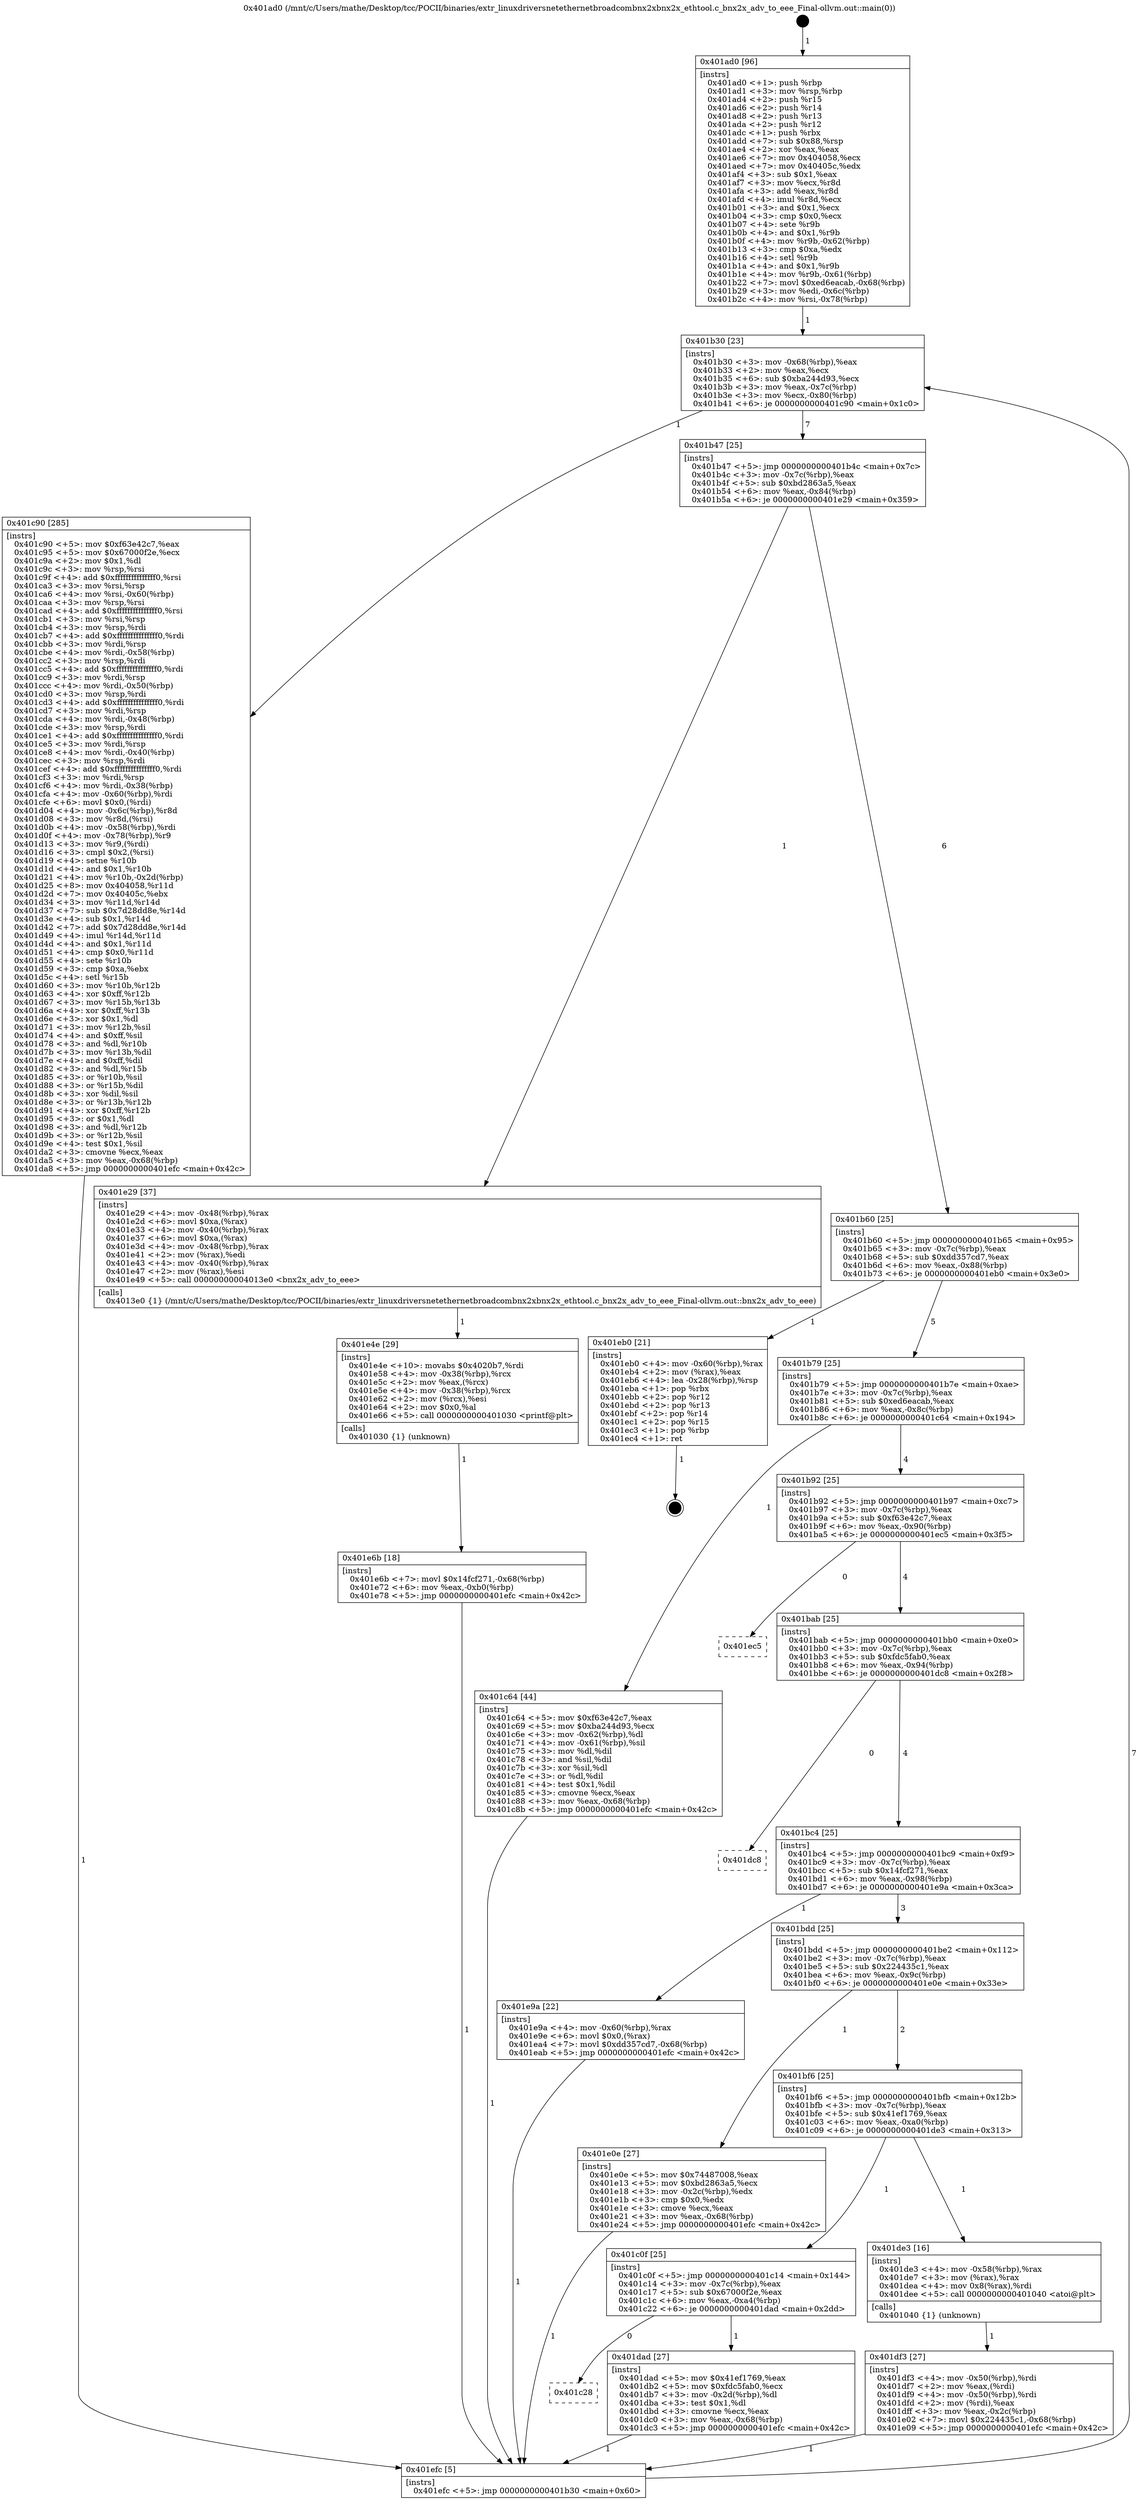 digraph "0x401ad0" {
  label = "0x401ad0 (/mnt/c/Users/mathe/Desktop/tcc/POCII/binaries/extr_linuxdriversnetethernetbroadcombnx2xbnx2x_ethtool.c_bnx2x_adv_to_eee_Final-ollvm.out::main(0))"
  labelloc = "t"
  node[shape=record]

  Entry [label="",width=0.3,height=0.3,shape=circle,fillcolor=black,style=filled]
  "0x401b30" [label="{
     0x401b30 [23]\l
     | [instrs]\l
     &nbsp;&nbsp;0x401b30 \<+3\>: mov -0x68(%rbp),%eax\l
     &nbsp;&nbsp;0x401b33 \<+2\>: mov %eax,%ecx\l
     &nbsp;&nbsp;0x401b35 \<+6\>: sub $0xba244d93,%ecx\l
     &nbsp;&nbsp;0x401b3b \<+3\>: mov %eax,-0x7c(%rbp)\l
     &nbsp;&nbsp;0x401b3e \<+3\>: mov %ecx,-0x80(%rbp)\l
     &nbsp;&nbsp;0x401b41 \<+6\>: je 0000000000401c90 \<main+0x1c0\>\l
  }"]
  "0x401c90" [label="{
     0x401c90 [285]\l
     | [instrs]\l
     &nbsp;&nbsp;0x401c90 \<+5\>: mov $0xf63e42c7,%eax\l
     &nbsp;&nbsp;0x401c95 \<+5\>: mov $0x67000f2e,%ecx\l
     &nbsp;&nbsp;0x401c9a \<+2\>: mov $0x1,%dl\l
     &nbsp;&nbsp;0x401c9c \<+3\>: mov %rsp,%rsi\l
     &nbsp;&nbsp;0x401c9f \<+4\>: add $0xfffffffffffffff0,%rsi\l
     &nbsp;&nbsp;0x401ca3 \<+3\>: mov %rsi,%rsp\l
     &nbsp;&nbsp;0x401ca6 \<+4\>: mov %rsi,-0x60(%rbp)\l
     &nbsp;&nbsp;0x401caa \<+3\>: mov %rsp,%rsi\l
     &nbsp;&nbsp;0x401cad \<+4\>: add $0xfffffffffffffff0,%rsi\l
     &nbsp;&nbsp;0x401cb1 \<+3\>: mov %rsi,%rsp\l
     &nbsp;&nbsp;0x401cb4 \<+3\>: mov %rsp,%rdi\l
     &nbsp;&nbsp;0x401cb7 \<+4\>: add $0xfffffffffffffff0,%rdi\l
     &nbsp;&nbsp;0x401cbb \<+3\>: mov %rdi,%rsp\l
     &nbsp;&nbsp;0x401cbe \<+4\>: mov %rdi,-0x58(%rbp)\l
     &nbsp;&nbsp;0x401cc2 \<+3\>: mov %rsp,%rdi\l
     &nbsp;&nbsp;0x401cc5 \<+4\>: add $0xfffffffffffffff0,%rdi\l
     &nbsp;&nbsp;0x401cc9 \<+3\>: mov %rdi,%rsp\l
     &nbsp;&nbsp;0x401ccc \<+4\>: mov %rdi,-0x50(%rbp)\l
     &nbsp;&nbsp;0x401cd0 \<+3\>: mov %rsp,%rdi\l
     &nbsp;&nbsp;0x401cd3 \<+4\>: add $0xfffffffffffffff0,%rdi\l
     &nbsp;&nbsp;0x401cd7 \<+3\>: mov %rdi,%rsp\l
     &nbsp;&nbsp;0x401cda \<+4\>: mov %rdi,-0x48(%rbp)\l
     &nbsp;&nbsp;0x401cde \<+3\>: mov %rsp,%rdi\l
     &nbsp;&nbsp;0x401ce1 \<+4\>: add $0xfffffffffffffff0,%rdi\l
     &nbsp;&nbsp;0x401ce5 \<+3\>: mov %rdi,%rsp\l
     &nbsp;&nbsp;0x401ce8 \<+4\>: mov %rdi,-0x40(%rbp)\l
     &nbsp;&nbsp;0x401cec \<+3\>: mov %rsp,%rdi\l
     &nbsp;&nbsp;0x401cef \<+4\>: add $0xfffffffffffffff0,%rdi\l
     &nbsp;&nbsp;0x401cf3 \<+3\>: mov %rdi,%rsp\l
     &nbsp;&nbsp;0x401cf6 \<+4\>: mov %rdi,-0x38(%rbp)\l
     &nbsp;&nbsp;0x401cfa \<+4\>: mov -0x60(%rbp),%rdi\l
     &nbsp;&nbsp;0x401cfe \<+6\>: movl $0x0,(%rdi)\l
     &nbsp;&nbsp;0x401d04 \<+4\>: mov -0x6c(%rbp),%r8d\l
     &nbsp;&nbsp;0x401d08 \<+3\>: mov %r8d,(%rsi)\l
     &nbsp;&nbsp;0x401d0b \<+4\>: mov -0x58(%rbp),%rdi\l
     &nbsp;&nbsp;0x401d0f \<+4\>: mov -0x78(%rbp),%r9\l
     &nbsp;&nbsp;0x401d13 \<+3\>: mov %r9,(%rdi)\l
     &nbsp;&nbsp;0x401d16 \<+3\>: cmpl $0x2,(%rsi)\l
     &nbsp;&nbsp;0x401d19 \<+4\>: setne %r10b\l
     &nbsp;&nbsp;0x401d1d \<+4\>: and $0x1,%r10b\l
     &nbsp;&nbsp;0x401d21 \<+4\>: mov %r10b,-0x2d(%rbp)\l
     &nbsp;&nbsp;0x401d25 \<+8\>: mov 0x404058,%r11d\l
     &nbsp;&nbsp;0x401d2d \<+7\>: mov 0x40405c,%ebx\l
     &nbsp;&nbsp;0x401d34 \<+3\>: mov %r11d,%r14d\l
     &nbsp;&nbsp;0x401d37 \<+7\>: sub $0x7d28dd8e,%r14d\l
     &nbsp;&nbsp;0x401d3e \<+4\>: sub $0x1,%r14d\l
     &nbsp;&nbsp;0x401d42 \<+7\>: add $0x7d28dd8e,%r14d\l
     &nbsp;&nbsp;0x401d49 \<+4\>: imul %r14d,%r11d\l
     &nbsp;&nbsp;0x401d4d \<+4\>: and $0x1,%r11d\l
     &nbsp;&nbsp;0x401d51 \<+4\>: cmp $0x0,%r11d\l
     &nbsp;&nbsp;0x401d55 \<+4\>: sete %r10b\l
     &nbsp;&nbsp;0x401d59 \<+3\>: cmp $0xa,%ebx\l
     &nbsp;&nbsp;0x401d5c \<+4\>: setl %r15b\l
     &nbsp;&nbsp;0x401d60 \<+3\>: mov %r10b,%r12b\l
     &nbsp;&nbsp;0x401d63 \<+4\>: xor $0xff,%r12b\l
     &nbsp;&nbsp;0x401d67 \<+3\>: mov %r15b,%r13b\l
     &nbsp;&nbsp;0x401d6a \<+4\>: xor $0xff,%r13b\l
     &nbsp;&nbsp;0x401d6e \<+3\>: xor $0x1,%dl\l
     &nbsp;&nbsp;0x401d71 \<+3\>: mov %r12b,%sil\l
     &nbsp;&nbsp;0x401d74 \<+4\>: and $0xff,%sil\l
     &nbsp;&nbsp;0x401d78 \<+3\>: and %dl,%r10b\l
     &nbsp;&nbsp;0x401d7b \<+3\>: mov %r13b,%dil\l
     &nbsp;&nbsp;0x401d7e \<+4\>: and $0xff,%dil\l
     &nbsp;&nbsp;0x401d82 \<+3\>: and %dl,%r15b\l
     &nbsp;&nbsp;0x401d85 \<+3\>: or %r10b,%sil\l
     &nbsp;&nbsp;0x401d88 \<+3\>: or %r15b,%dil\l
     &nbsp;&nbsp;0x401d8b \<+3\>: xor %dil,%sil\l
     &nbsp;&nbsp;0x401d8e \<+3\>: or %r13b,%r12b\l
     &nbsp;&nbsp;0x401d91 \<+4\>: xor $0xff,%r12b\l
     &nbsp;&nbsp;0x401d95 \<+3\>: or $0x1,%dl\l
     &nbsp;&nbsp;0x401d98 \<+3\>: and %dl,%r12b\l
     &nbsp;&nbsp;0x401d9b \<+3\>: or %r12b,%sil\l
     &nbsp;&nbsp;0x401d9e \<+4\>: test $0x1,%sil\l
     &nbsp;&nbsp;0x401da2 \<+3\>: cmovne %ecx,%eax\l
     &nbsp;&nbsp;0x401da5 \<+3\>: mov %eax,-0x68(%rbp)\l
     &nbsp;&nbsp;0x401da8 \<+5\>: jmp 0000000000401efc \<main+0x42c\>\l
  }"]
  "0x401b47" [label="{
     0x401b47 [25]\l
     | [instrs]\l
     &nbsp;&nbsp;0x401b47 \<+5\>: jmp 0000000000401b4c \<main+0x7c\>\l
     &nbsp;&nbsp;0x401b4c \<+3\>: mov -0x7c(%rbp),%eax\l
     &nbsp;&nbsp;0x401b4f \<+5\>: sub $0xbd2863a5,%eax\l
     &nbsp;&nbsp;0x401b54 \<+6\>: mov %eax,-0x84(%rbp)\l
     &nbsp;&nbsp;0x401b5a \<+6\>: je 0000000000401e29 \<main+0x359\>\l
  }"]
  Exit [label="",width=0.3,height=0.3,shape=circle,fillcolor=black,style=filled,peripheries=2]
  "0x401e29" [label="{
     0x401e29 [37]\l
     | [instrs]\l
     &nbsp;&nbsp;0x401e29 \<+4\>: mov -0x48(%rbp),%rax\l
     &nbsp;&nbsp;0x401e2d \<+6\>: movl $0xa,(%rax)\l
     &nbsp;&nbsp;0x401e33 \<+4\>: mov -0x40(%rbp),%rax\l
     &nbsp;&nbsp;0x401e37 \<+6\>: movl $0xa,(%rax)\l
     &nbsp;&nbsp;0x401e3d \<+4\>: mov -0x48(%rbp),%rax\l
     &nbsp;&nbsp;0x401e41 \<+2\>: mov (%rax),%edi\l
     &nbsp;&nbsp;0x401e43 \<+4\>: mov -0x40(%rbp),%rax\l
     &nbsp;&nbsp;0x401e47 \<+2\>: mov (%rax),%esi\l
     &nbsp;&nbsp;0x401e49 \<+5\>: call 00000000004013e0 \<bnx2x_adv_to_eee\>\l
     | [calls]\l
     &nbsp;&nbsp;0x4013e0 \{1\} (/mnt/c/Users/mathe/Desktop/tcc/POCII/binaries/extr_linuxdriversnetethernetbroadcombnx2xbnx2x_ethtool.c_bnx2x_adv_to_eee_Final-ollvm.out::bnx2x_adv_to_eee)\l
  }"]
  "0x401b60" [label="{
     0x401b60 [25]\l
     | [instrs]\l
     &nbsp;&nbsp;0x401b60 \<+5\>: jmp 0000000000401b65 \<main+0x95\>\l
     &nbsp;&nbsp;0x401b65 \<+3\>: mov -0x7c(%rbp),%eax\l
     &nbsp;&nbsp;0x401b68 \<+5\>: sub $0xdd357cd7,%eax\l
     &nbsp;&nbsp;0x401b6d \<+6\>: mov %eax,-0x88(%rbp)\l
     &nbsp;&nbsp;0x401b73 \<+6\>: je 0000000000401eb0 \<main+0x3e0\>\l
  }"]
  "0x401e6b" [label="{
     0x401e6b [18]\l
     | [instrs]\l
     &nbsp;&nbsp;0x401e6b \<+7\>: movl $0x14fcf271,-0x68(%rbp)\l
     &nbsp;&nbsp;0x401e72 \<+6\>: mov %eax,-0xb0(%rbp)\l
     &nbsp;&nbsp;0x401e78 \<+5\>: jmp 0000000000401efc \<main+0x42c\>\l
  }"]
  "0x401eb0" [label="{
     0x401eb0 [21]\l
     | [instrs]\l
     &nbsp;&nbsp;0x401eb0 \<+4\>: mov -0x60(%rbp),%rax\l
     &nbsp;&nbsp;0x401eb4 \<+2\>: mov (%rax),%eax\l
     &nbsp;&nbsp;0x401eb6 \<+4\>: lea -0x28(%rbp),%rsp\l
     &nbsp;&nbsp;0x401eba \<+1\>: pop %rbx\l
     &nbsp;&nbsp;0x401ebb \<+2\>: pop %r12\l
     &nbsp;&nbsp;0x401ebd \<+2\>: pop %r13\l
     &nbsp;&nbsp;0x401ebf \<+2\>: pop %r14\l
     &nbsp;&nbsp;0x401ec1 \<+2\>: pop %r15\l
     &nbsp;&nbsp;0x401ec3 \<+1\>: pop %rbp\l
     &nbsp;&nbsp;0x401ec4 \<+1\>: ret\l
  }"]
  "0x401b79" [label="{
     0x401b79 [25]\l
     | [instrs]\l
     &nbsp;&nbsp;0x401b79 \<+5\>: jmp 0000000000401b7e \<main+0xae\>\l
     &nbsp;&nbsp;0x401b7e \<+3\>: mov -0x7c(%rbp),%eax\l
     &nbsp;&nbsp;0x401b81 \<+5\>: sub $0xed6eacab,%eax\l
     &nbsp;&nbsp;0x401b86 \<+6\>: mov %eax,-0x8c(%rbp)\l
     &nbsp;&nbsp;0x401b8c \<+6\>: je 0000000000401c64 \<main+0x194\>\l
  }"]
  "0x401e4e" [label="{
     0x401e4e [29]\l
     | [instrs]\l
     &nbsp;&nbsp;0x401e4e \<+10\>: movabs $0x4020b7,%rdi\l
     &nbsp;&nbsp;0x401e58 \<+4\>: mov -0x38(%rbp),%rcx\l
     &nbsp;&nbsp;0x401e5c \<+2\>: mov %eax,(%rcx)\l
     &nbsp;&nbsp;0x401e5e \<+4\>: mov -0x38(%rbp),%rcx\l
     &nbsp;&nbsp;0x401e62 \<+2\>: mov (%rcx),%esi\l
     &nbsp;&nbsp;0x401e64 \<+2\>: mov $0x0,%al\l
     &nbsp;&nbsp;0x401e66 \<+5\>: call 0000000000401030 \<printf@plt\>\l
     | [calls]\l
     &nbsp;&nbsp;0x401030 \{1\} (unknown)\l
  }"]
  "0x401c64" [label="{
     0x401c64 [44]\l
     | [instrs]\l
     &nbsp;&nbsp;0x401c64 \<+5\>: mov $0xf63e42c7,%eax\l
     &nbsp;&nbsp;0x401c69 \<+5\>: mov $0xba244d93,%ecx\l
     &nbsp;&nbsp;0x401c6e \<+3\>: mov -0x62(%rbp),%dl\l
     &nbsp;&nbsp;0x401c71 \<+4\>: mov -0x61(%rbp),%sil\l
     &nbsp;&nbsp;0x401c75 \<+3\>: mov %dl,%dil\l
     &nbsp;&nbsp;0x401c78 \<+3\>: and %sil,%dil\l
     &nbsp;&nbsp;0x401c7b \<+3\>: xor %sil,%dl\l
     &nbsp;&nbsp;0x401c7e \<+3\>: or %dl,%dil\l
     &nbsp;&nbsp;0x401c81 \<+4\>: test $0x1,%dil\l
     &nbsp;&nbsp;0x401c85 \<+3\>: cmovne %ecx,%eax\l
     &nbsp;&nbsp;0x401c88 \<+3\>: mov %eax,-0x68(%rbp)\l
     &nbsp;&nbsp;0x401c8b \<+5\>: jmp 0000000000401efc \<main+0x42c\>\l
  }"]
  "0x401b92" [label="{
     0x401b92 [25]\l
     | [instrs]\l
     &nbsp;&nbsp;0x401b92 \<+5\>: jmp 0000000000401b97 \<main+0xc7\>\l
     &nbsp;&nbsp;0x401b97 \<+3\>: mov -0x7c(%rbp),%eax\l
     &nbsp;&nbsp;0x401b9a \<+5\>: sub $0xf63e42c7,%eax\l
     &nbsp;&nbsp;0x401b9f \<+6\>: mov %eax,-0x90(%rbp)\l
     &nbsp;&nbsp;0x401ba5 \<+6\>: je 0000000000401ec5 \<main+0x3f5\>\l
  }"]
  "0x401efc" [label="{
     0x401efc [5]\l
     | [instrs]\l
     &nbsp;&nbsp;0x401efc \<+5\>: jmp 0000000000401b30 \<main+0x60\>\l
  }"]
  "0x401ad0" [label="{
     0x401ad0 [96]\l
     | [instrs]\l
     &nbsp;&nbsp;0x401ad0 \<+1\>: push %rbp\l
     &nbsp;&nbsp;0x401ad1 \<+3\>: mov %rsp,%rbp\l
     &nbsp;&nbsp;0x401ad4 \<+2\>: push %r15\l
     &nbsp;&nbsp;0x401ad6 \<+2\>: push %r14\l
     &nbsp;&nbsp;0x401ad8 \<+2\>: push %r13\l
     &nbsp;&nbsp;0x401ada \<+2\>: push %r12\l
     &nbsp;&nbsp;0x401adc \<+1\>: push %rbx\l
     &nbsp;&nbsp;0x401add \<+7\>: sub $0x88,%rsp\l
     &nbsp;&nbsp;0x401ae4 \<+2\>: xor %eax,%eax\l
     &nbsp;&nbsp;0x401ae6 \<+7\>: mov 0x404058,%ecx\l
     &nbsp;&nbsp;0x401aed \<+7\>: mov 0x40405c,%edx\l
     &nbsp;&nbsp;0x401af4 \<+3\>: sub $0x1,%eax\l
     &nbsp;&nbsp;0x401af7 \<+3\>: mov %ecx,%r8d\l
     &nbsp;&nbsp;0x401afa \<+3\>: add %eax,%r8d\l
     &nbsp;&nbsp;0x401afd \<+4\>: imul %r8d,%ecx\l
     &nbsp;&nbsp;0x401b01 \<+3\>: and $0x1,%ecx\l
     &nbsp;&nbsp;0x401b04 \<+3\>: cmp $0x0,%ecx\l
     &nbsp;&nbsp;0x401b07 \<+4\>: sete %r9b\l
     &nbsp;&nbsp;0x401b0b \<+4\>: and $0x1,%r9b\l
     &nbsp;&nbsp;0x401b0f \<+4\>: mov %r9b,-0x62(%rbp)\l
     &nbsp;&nbsp;0x401b13 \<+3\>: cmp $0xa,%edx\l
     &nbsp;&nbsp;0x401b16 \<+4\>: setl %r9b\l
     &nbsp;&nbsp;0x401b1a \<+4\>: and $0x1,%r9b\l
     &nbsp;&nbsp;0x401b1e \<+4\>: mov %r9b,-0x61(%rbp)\l
     &nbsp;&nbsp;0x401b22 \<+7\>: movl $0xed6eacab,-0x68(%rbp)\l
     &nbsp;&nbsp;0x401b29 \<+3\>: mov %edi,-0x6c(%rbp)\l
     &nbsp;&nbsp;0x401b2c \<+4\>: mov %rsi,-0x78(%rbp)\l
  }"]
  "0x401df3" [label="{
     0x401df3 [27]\l
     | [instrs]\l
     &nbsp;&nbsp;0x401df3 \<+4\>: mov -0x50(%rbp),%rdi\l
     &nbsp;&nbsp;0x401df7 \<+2\>: mov %eax,(%rdi)\l
     &nbsp;&nbsp;0x401df9 \<+4\>: mov -0x50(%rbp),%rdi\l
     &nbsp;&nbsp;0x401dfd \<+2\>: mov (%rdi),%eax\l
     &nbsp;&nbsp;0x401dff \<+3\>: mov %eax,-0x2c(%rbp)\l
     &nbsp;&nbsp;0x401e02 \<+7\>: movl $0x224435c1,-0x68(%rbp)\l
     &nbsp;&nbsp;0x401e09 \<+5\>: jmp 0000000000401efc \<main+0x42c\>\l
  }"]
  "0x401c28" [label="{
     0x401c28\l
  }", style=dashed]
  "0x401ec5" [label="{
     0x401ec5\l
  }", style=dashed]
  "0x401bab" [label="{
     0x401bab [25]\l
     | [instrs]\l
     &nbsp;&nbsp;0x401bab \<+5\>: jmp 0000000000401bb0 \<main+0xe0\>\l
     &nbsp;&nbsp;0x401bb0 \<+3\>: mov -0x7c(%rbp),%eax\l
     &nbsp;&nbsp;0x401bb3 \<+5\>: sub $0xfdc5fab0,%eax\l
     &nbsp;&nbsp;0x401bb8 \<+6\>: mov %eax,-0x94(%rbp)\l
     &nbsp;&nbsp;0x401bbe \<+6\>: je 0000000000401dc8 \<main+0x2f8\>\l
  }"]
  "0x401dad" [label="{
     0x401dad [27]\l
     | [instrs]\l
     &nbsp;&nbsp;0x401dad \<+5\>: mov $0x41ef1769,%eax\l
     &nbsp;&nbsp;0x401db2 \<+5\>: mov $0xfdc5fab0,%ecx\l
     &nbsp;&nbsp;0x401db7 \<+3\>: mov -0x2d(%rbp),%dl\l
     &nbsp;&nbsp;0x401dba \<+3\>: test $0x1,%dl\l
     &nbsp;&nbsp;0x401dbd \<+3\>: cmovne %ecx,%eax\l
     &nbsp;&nbsp;0x401dc0 \<+3\>: mov %eax,-0x68(%rbp)\l
     &nbsp;&nbsp;0x401dc3 \<+5\>: jmp 0000000000401efc \<main+0x42c\>\l
  }"]
  "0x401dc8" [label="{
     0x401dc8\l
  }", style=dashed]
  "0x401bc4" [label="{
     0x401bc4 [25]\l
     | [instrs]\l
     &nbsp;&nbsp;0x401bc4 \<+5\>: jmp 0000000000401bc9 \<main+0xf9\>\l
     &nbsp;&nbsp;0x401bc9 \<+3\>: mov -0x7c(%rbp),%eax\l
     &nbsp;&nbsp;0x401bcc \<+5\>: sub $0x14fcf271,%eax\l
     &nbsp;&nbsp;0x401bd1 \<+6\>: mov %eax,-0x98(%rbp)\l
     &nbsp;&nbsp;0x401bd7 \<+6\>: je 0000000000401e9a \<main+0x3ca\>\l
  }"]
  "0x401c0f" [label="{
     0x401c0f [25]\l
     | [instrs]\l
     &nbsp;&nbsp;0x401c0f \<+5\>: jmp 0000000000401c14 \<main+0x144\>\l
     &nbsp;&nbsp;0x401c14 \<+3\>: mov -0x7c(%rbp),%eax\l
     &nbsp;&nbsp;0x401c17 \<+5\>: sub $0x67000f2e,%eax\l
     &nbsp;&nbsp;0x401c1c \<+6\>: mov %eax,-0xa4(%rbp)\l
     &nbsp;&nbsp;0x401c22 \<+6\>: je 0000000000401dad \<main+0x2dd\>\l
  }"]
  "0x401e9a" [label="{
     0x401e9a [22]\l
     | [instrs]\l
     &nbsp;&nbsp;0x401e9a \<+4\>: mov -0x60(%rbp),%rax\l
     &nbsp;&nbsp;0x401e9e \<+6\>: movl $0x0,(%rax)\l
     &nbsp;&nbsp;0x401ea4 \<+7\>: movl $0xdd357cd7,-0x68(%rbp)\l
     &nbsp;&nbsp;0x401eab \<+5\>: jmp 0000000000401efc \<main+0x42c\>\l
  }"]
  "0x401bdd" [label="{
     0x401bdd [25]\l
     | [instrs]\l
     &nbsp;&nbsp;0x401bdd \<+5\>: jmp 0000000000401be2 \<main+0x112\>\l
     &nbsp;&nbsp;0x401be2 \<+3\>: mov -0x7c(%rbp),%eax\l
     &nbsp;&nbsp;0x401be5 \<+5\>: sub $0x224435c1,%eax\l
     &nbsp;&nbsp;0x401bea \<+6\>: mov %eax,-0x9c(%rbp)\l
     &nbsp;&nbsp;0x401bf0 \<+6\>: je 0000000000401e0e \<main+0x33e\>\l
  }"]
  "0x401de3" [label="{
     0x401de3 [16]\l
     | [instrs]\l
     &nbsp;&nbsp;0x401de3 \<+4\>: mov -0x58(%rbp),%rax\l
     &nbsp;&nbsp;0x401de7 \<+3\>: mov (%rax),%rax\l
     &nbsp;&nbsp;0x401dea \<+4\>: mov 0x8(%rax),%rdi\l
     &nbsp;&nbsp;0x401dee \<+5\>: call 0000000000401040 \<atoi@plt\>\l
     | [calls]\l
     &nbsp;&nbsp;0x401040 \{1\} (unknown)\l
  }"]
  "0x401e0e" [label="{
     0x401e0e [27]\l
     | [instrs]\l
     &nbsp;&nbsp;0x401e0e \<+5\>: mov $0x74487008,%eax\l
     &nbsp;&nbsp;0x401e13 \<+5\>: mov $0xbd2863a5,%ecx\l
     &nbsp;&nbsp;0x401e18 \<+3\>: mov -0x2c(%rbp),%edx\l
     &nbsp;&nbsp;0x401e1b \<+3\>: cmp $0x0,%edx\l
     &nbsp;&nbsp;0x401e1e \<+3\>: cmove %ecx,%eax\l
     &nbsp;&nbsp;0x401e21 \<+3\>: mov %eax,-0x68(%rbp)\l
     &nbsp;&nbsp;0x401e24 \<+5\>: jmp 0000000000401efc \<main+0x42c\>\l
  }"]
  "0x401bf6" [label="{
     0x401bf6 [25]\l
     | [instrs]\l
     &nbsp;&nbsp;0x401bf6 \<+5\>: jmp 0000000000401bfb \<main+0x12b\>\l
     &nbsp;&nbsp;0x401bfb \<+3\>: mov -0x7c(%rbp),%eax\l
     &nbsp;&nbsp;0x401bfe \<+5\>: sub $0x41ef1769,%eax\l
     &nbsp;&nbsp;0x401c03 \<+6\>: mov %eax,-0xa0(%rbp)\l
     &nbsp;&nbsp;0x401c09 \<+6\>: je 0000000000401de3 \<main+0x313\>\l
  }"]
  Entry -> "0x401ad0" [label=" 1"]
  "0x401b30" -> "0x401c90" [label=" 1"]
  "0x401b30" -> "0x401b47" [label=" 7"]
  "0x401eb0" -> Exit [label=" 1"]
  "0x401b47" -> "0x401e29" [label=" 1"]
  "0x401b47" -> "0x401b60" [label=" 6"]
  "0x401e9a" -> "0x401efc" [label=" 1"]
  "0x401b60" -> "0x401eb0" [label=" 1"]
  "0x401b60" -> "0x401b79" [label=" 5"]
  "0x401e6b" -> "0x401efc" [label=" 1"]
  "0x401b79" -> "0x401c64" [label=" 1"]
  "0x401b79" -> "0x401b92" [label=" 4"]
  "0x401c64" -> "0x401efc" [label=" 1"]
  "0x401ad0" -> "0x401b30" [label=" 1"]
  "0x401efc" -> "0x401b30" [label=" 7"]
  "0x401e4e" -> "0x401e6b" [label=" 1"]
  "0x401c90" -> "0x401efc" [label=" 1"]
  "0x401e29" -> "0x401e4e" [label=" 1"]
  "0x401b92" -> "0x401ec5" [label=" 0"]
  "0x401b92" -> "0x401bab" [label=" 4"]
  "0x401e0e" -> "0x401efc" [label=" 1"]
  "0x401bab" -> "0x401dc8" [label=" 0"]
  "0x401bab" -> "0x401bc4" [label=" 4"]
  "0x401df3" -> "0x401efc" [label=" 1"]
  "0x401bc4" -> "0x401e9a" [label=" 1"]
  "0x401bc4" -> "0x401bdd" [label=" 3"]
  "0x401dad" -> "0x401efc" [label=" 1"]
  "0x401bdd" -> "0x401e0e" [label=" 1"]
  "0x401bdd" -> "0x401bf6" [label=" 2"]
  "0x401c0f" -> "0x401c28" [label=" 0"]
  "0x401bf6" -> "0x401de3" [label=" 1"]
  "0x401bf6" -> "0x401c0f" [label=" 1"]
  "0x401de3" -> "0x401df3" [label=" 1"]
  "0x401c0f" -> "0x401dad" [label=" 1"]
}

